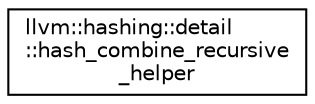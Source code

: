 digraph "Graphical Class Hierarchy"
{
  edge [fontname="Helvetica",fontsize="10",labelfontname="Helvetica",labelfontsize="10"];
  node [fontname="Helvetica",fontsize="10",shape=record];
  rankdir="LR";
  Node1 [label="llvm::hashing::detail\l::hash_combine_recursive\l_helper",height=0.2,width=0.4,color="black", fillcolor="white", style="filled",URL="$structllvm_1_1hashing_1_1detail_1_1hash__combine__recursive__helper.html",tooltip="Helper class to manage the recursive combining of hash_combine arguments. "];
}
